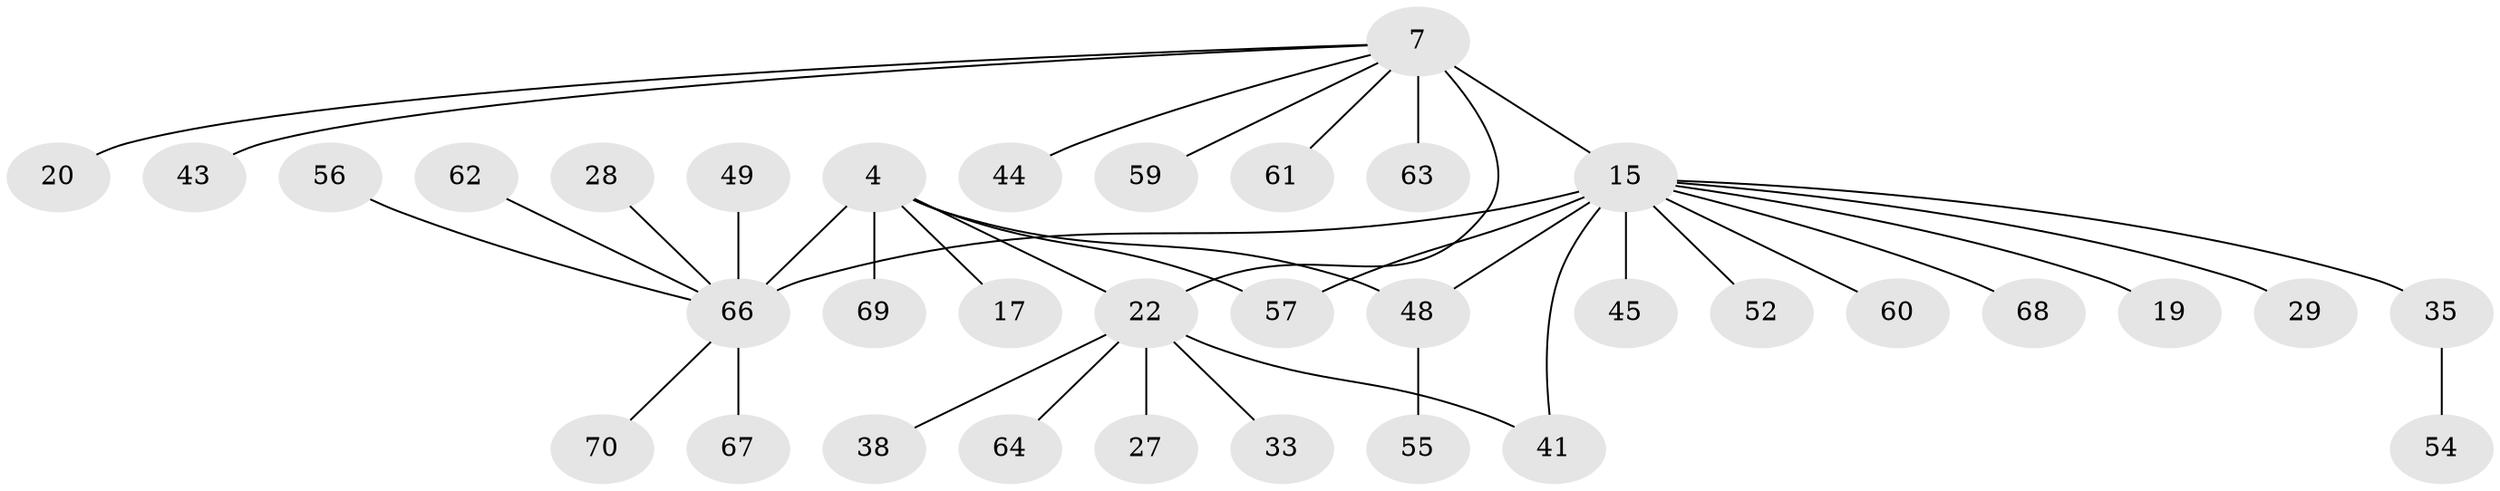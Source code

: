 // original degree distribution, {6: 0.02857142857142857, 9: 0.02857142857142857, 4: 0.05714285714285714, 5: 0.014285714285714285, 11: 0.014285714285714285, 3: 0.08571428571428572, 7: 0.05714285714285714, 2: 0.2, 1: 0.5142857142857142}
// Generated by graph-tools (version 1.1) at 2025/58/03/04/25 21:58:31]
// undirected, 35 vertices, 38 edges
graph export_dot {
graph [start="1"]
  node [color=gray90,style=filled];
  4;
  7;
  15 [super="+11"];
  17;
  19;
  20;
  22 [super="+9+8"];
  27;
  28;
  29 [super="+18"];
  33;
  35;
  38;
  41;
  43 [super="+42"];
  44;
  45;
  48 [super="+3+24+25+31+40"];
  49;
  52;
  54;
  55 [super="+47"];
  56 [super="+39"];
  57;
  59;
  60 [super="+53"];
  61;
  62;
  63;
  64 [super="+26"];
  66 [super="+58+6+12+50"];
  67 [super="+65"];
  68 [super="+21"];
  69;
  70;
  4 -- 17;
  4 -- 22 [weight=2];
  4 -- 57;
  4 -- 69;
  4 -- 66 [weight=3];
  4 -- 48;
  7 -- 15 [weight=3];
  7 -- 20;
  7 -- 44;
  7 -- 59;
  7 -- 61;
  7 -- 63;
  7 -- 22 [weight=2];
  7 -- 43;
  15 -- 52;
  15 -- 35 [weight=2];
  15 -- 41;
  15 -- 45;
  15 -- 19;
  15 -- 57;
  15 -- 29;
  15 -- 68;
  15 -- 60;
  15 -- 48 [weight=2];
  15 -- 66 [weight=6];
  22 -- 33;
  22 -- 41;
  22 -- 27;
  22 -- 38;
  22 -- 64;
  28 -- 66;
  35 -- 54;
  48 -- 55;
  49 -- 66;
  56 -- 66;
  62 -- 66;
  66 -- 67;
  66 -- 70;
}
